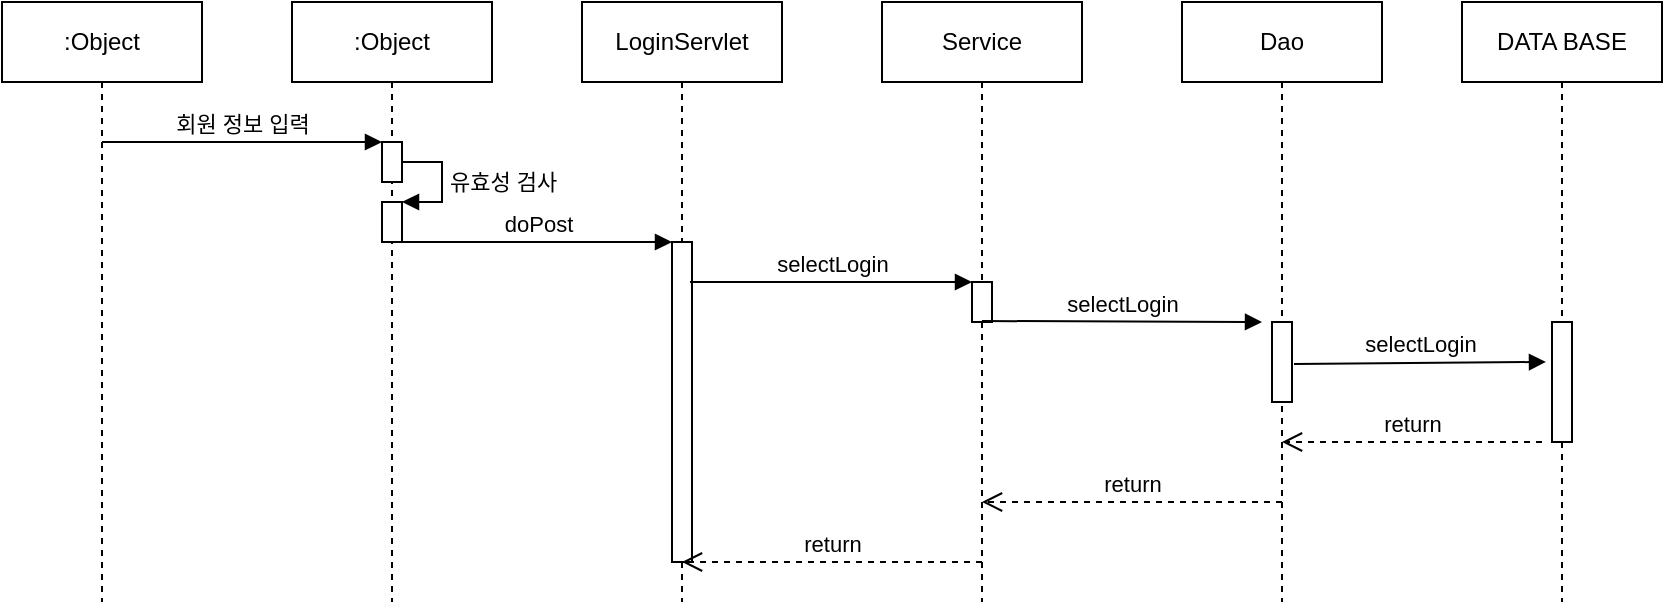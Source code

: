 <mxfile version="13.4.3" type="device"><diagram id="xJP2NE1P78e_D4OXEjaU" name="Page-1"><mxGraphModel dx="1422" dy="794" grid="1" gridSize="10" guides="1" tooltips="1" connect="1" arrows="1" fold="1" page="1" pageScale="1" pageWidth="827" pageHeight="1169" math="0" shadow="0"><root><mxCell id="0"/><mxCell id="1" parent="0"/><mxCell id="9AsdQdfFQH5YOu6H8adf-9" value=":Object" style="shape=umlLifeline;perimeter=lifelinePerimeter;whiteSpace=wrap;html=1;container=1;collapsible=0;recursiveResize=0;outlineConnect=0;" vertex="1" parent="1"><mxGeometry x="185" y="40" width="100" height="300" as="geometry"/></mxCell><mxCell id="9AsdQdfFQH5YOu6H8adf-1" value=":Object" style="shape=umlLifeline;perimeter=lifelinePerimeter;whiteSpace=wrap;html=1;container=1;collapsible=0;recursiveResize=0;outlineConnect=0;" vertex="1" parent="1"><mxGeometry x="40" y="40" width="100" height="300" as="geometry"/></mxCell><mxCell id="9AsdQdfFQH5YOu6H8adf-4" value="" style="html=1;points=[];perimeter=orthogonalPerimeter;" vertex="1" parent="1"><mxGeometry x="230" y="110" width="10" height="20" as="geometry"/></mxCell><mxCell id="9AsdQdfFQH5YOu6H8adf-5" value="회원 정보 입력" style="html=1;verticalAlign=bottom;endArrow=block;entryX=0;entryY=0;" edge="1" target="9AsdQdfFQH5YOu6H8adf-4" parent="1"><mxGeometry relative="1" as="geometry"><mxPoint x="90" y="110" as="sourcePoint"/></mxGeometry></mxCell><mxCell id="9AsdQdfFQH5YOu6H8adf-7" value="" style="html=1;points=[];perimeter=orthogonalPerimeter;" vertex="1" parent="1"><mxGeometry x="230" y="140" width="10" height="20" as="geometry"/></mxCell><mxCell id="9AsdQdfFQH5YOu6H8adf-8" value="유효성 검사" style="edgeStyle=orthogonalEdgeStyle;html=1;align=left;spacingLeft=2;endArrow=block;rounded=0;entryX=1;entryY=0;" edge="1" target="9AsdQdfFQH5YOu6H8adf-7" parent="1"><mxGeometry relative="1" as="geometry"><mxPoint x="240" y="120" as="sourcePoint"/><Array as="points"><mxPoint x="260" y="120"/></Array></mxGeometry></mxCell><mxCell id="9AsdQdfFQH5YOu6H8adf-11" value="doPost" style="html=1;verticalAlign=bottom;endArrow=block;entryX=0;entryY=0;" edge="1" target="9AsdQdfFQH5YOu6H8adf-10" parent="1"><mxGeometry relative="1" as="geometry"><mxPoint x="240" y="160" as="sourcePoint"/></mxGeometry></mxCell><mxCell id="9AsdQdfFQH5YOu6H8adf-13" value="LoginServlet" style="shape=umlLifeline;perimeter=lifelinePerimeter;whiteSpace=wrap;html=1;container=1;collapsible=0;recursiveResize=0;outlineConnect=0;" vertex="1" parent="1"><mxGeometry x="330" y="40" width="100" height="300" as="geometry"/></mxCell><mxCell id="9AsdQdfFQH5YOu6H8adf-10" value="" style="html=1;points=[];perimeter=orthogonalPerimeter;" vertex="1" parent="9AsdQdfFQH5YOu6H8adf-13"><mxGeometry x="45" y="120" width="10" height="160" as="geometry"/></mxCell><mxCell id="9AsdQdfFQH5YOu6H8adf-14" value="Service" style="shape=umlLifeline;perimeter=lifelinePerimeter;whiteSpace=wrap;html=1;container=1;collapsible=0;recursiveResize=0;outlineConnect=0;" vertex="1" parent="1"><mxGeometry x="480" y="40" width="100" height="300" as="geometry"/></mxCell><mxCell id="9AsdQdfFQH5YOu6H8adf-16" value="selectLogin" style="html=1;verticalAlign=bottom;endArrow=block;entryX=0;entryY=0;" edge="1" target="9AsdQdfFQH5YOu6H8adf-15" parent="9AsdQdfFQH5YOu6H8adf-14"><mxGeometry relative="1" as="geometry"><mxPoint x="-96" y="140" as="sourcePoint"/></mxGeometry></mxCell><mxCell id="9AsdQdfFQH5YOu6H8adf-15" value="" style="html=1;points=[];perimeter=orthogonalPerimeter;" vertex="1" parent="9AsdQdfFQH5YOu6H8adf-14"><mxGeometry x="45" y="140" width="10" height="20" as="geometry"/></mxCell><mxCell id="9AsdQdfFQH5YOu6H8adf-26" value="Dao" style="shape=umlLifeline;perimeter=lifelinePerimeter;whiteSpace=wrap;html=1;container=1;collapsible=0;recursiveResize=0;outlineConnect=0;" vertex="1" parent="1"><mxGeometry x="630" y="40" width="100" height="300" as="geometry"/></mxCell><mxCell id="9AsdQdfFQH5YOu6H8adf-29" value="" style="html=1;points=[];perimeter=orthogonalPerimeter;" vertex="1" parent="9AsdQdfFQH5YOu6H8adf-26"><mxGeometry x="45" y="160" width="10" height="40" as="geometry"/></mxCell><mxCell id="9AsdQdfFQH5YOu6H8adf-30" value="selectLogin" style="html=1;verticalAlign=bottom;endArrow=block;" edge="1" parent="1"><mxGeometry width="80" relative="1" as="geometry"><mxPoint x="530" y="199.5" as="sourcePoint"/><mxPoint x="670" y="200" as="targetPoint"/></mxGeometry></mxCell><mxCell id="9AsdQdfFQH5YOu6H8adf-33" value="DATA BASE" style="shape=umlLifeline;perimeter=lifelinePerimeter;whiteSpace=wrap;html=1;container=1;collapsible=0;recursiveResize=0;outlineConnect=0;" vertex="1" parent="1"><mxGeometry x="770" y="40" width="100" height="300" as="geometry"/></mxCell><mxCell id="9AsdQdfFQH5YOu6H8adf-34" value="" style="html=1;points=[];perimeter=orthogonalPerimeter;" vertex="1" parent="9AsdQdfFQH5YOu6H8adf-33"><mxGeometry x="45" y="160" width="10" height="60" as="geometry"/></mxCell><mxCell id="9AsdQdfFQH5YOu6H8adf-35" value="selectLogin" style="html=1;verticalAlign=bottom;endArrow=block;exitX=1.1;exitY=0.525;exitDx=0;exitDy=0;exitPerimeter=0;entryX=-0.3;entryY=0.333;entryDx=0;entryDy=0;entryPerimeter=0;" edge="1" parent="1" source="9AsdQdfFQH5YOu6H8adf-29" target="9AsdQdfFQH5YOu6H8adf-34"><mxGeometry width="80" relative="1" as="geometry"><mxPoint x="1060" y="190" as="sourcePoint"/><mxPoint x="1140" y="190" as="targetPoint"/></mxGeometry></mxCell><mxCell id="9AsdQdfFQH5YOu6H8adf-36" value="return" style="html=1;verticalAlign=bottom;endArrow=open;dashed=1;endSize=8;" edge="1" parent="1" target="9AsdQdfFQH5YOu6H8adf-26"><mxGeometry relative="1" as="geometry"><mxPoint x="810" y="260" as="sourcePoint"/><mxPoint x="730" y="260" as="targetPoint"/></mxGeometry></mxCell><mxCell id="9AsdQdfFQH5YOu6H8adf-38" value="return" style="html=1;verticalAlign=bottom;endArrow=open;dashed=1;endSize=8;" edge="1" parent="1" target="9AsdQdfFQH5YOu6H8adf-14"><mxGeometry relative="1" as="geometry"><mxPoint x="680" y="290" as="sourcePoint"/><mxPoint x="600" y="290" as="targetPoint"/></mxGeometry></mxCell><mxCell id="9AsdQdfFQH5YOu6H8adf-39" value="return" style="html=1;verticalAlign=bottom;endArrow=open;dashed=1;endSize=8;" edge="1" parent="1" target="9AsdQdfFQH5YOu6H8adf-13"><mxGeometry relative="1" as="geometry"><mxPoint x="530" y="320" as="sourcePoint"/><mxPoint x="450" y="320" as="targetPoint"/></mxGeometry></mxCell></root></mxGraphModel></diagram></mxfile>